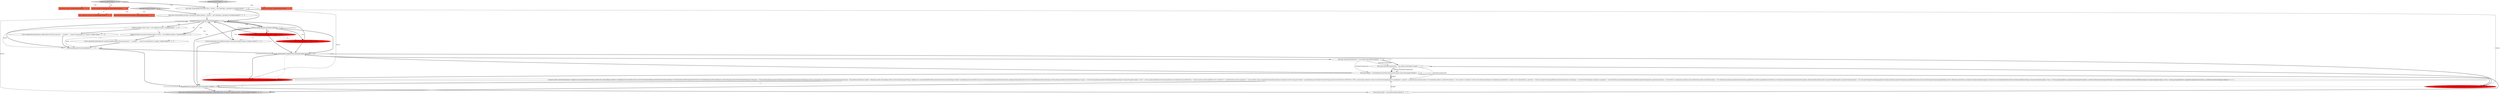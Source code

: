 digraph {
3 [style = filled, label = "return new DeleteConsumerGroupsResult(new HashMap<String,KafkaFuture<Void>>(futures))@@@56@@@['1', '0', '0']", fillcolor = red, shape = ellipse image = "AAA1AAABBB1BBB"];
9 [style = filled, label = "final long startFindCoordinatorMs = time.milliseconds()@@@17@@@['1', '1', '1']", fillcolor = white, shape = ellipse image = "AAA0AAABBB1BBB"];
13 [style = filled, label = "groupIdIsUnrepresentable(groupId)@@@5@@@['1', '1', '1']", fillcolor = white, shape = diamond image = "AAA0AAABBB1BBB"];
7 [style = filled, label = "futures.put(groupId,new KafkaFutureImpl<Void>())@@@11@@@['1', '0', '0']", fillcolor = red, shape = ellipse image = "AAA1AAABBB1BBB"];
20 [style = filled, label = "describeConsumerGroups['0', '0', '1']", fillcolor = lightgray, shape = diamond image = "AAA0AAABBB3BBB"];
6 [style = filled, label = "!futures.containsKey(groupId)@@@10@@@['1', '1', '1']", fillcolor = white, shape = diamond image = "AAA0AAABBB1BBB"];
23 [style = filled, label = "futures.put(groupId,new KafkaFutureImpl<ConsumerGroupDescription>())@@@11@@@['0', '0', '1']", fillcolor = white, shape = ellipse image = "AAA0AAABBB3BBB"];
27 [style = filled, label = "final String groupId = entry.getKey()@@@16@@@['0', '0', '1']", fillcolor = white, shape = ellipse image = "AAA0AAABBB3BBB"];
15 [style = filled, label = "Collection<String> groupIds@@@2@@@['0', '1', '0']", fillcolor = tomato, shape = box image = "AAA0AAABBB2BBB"];
4 [style = filled, label = "DeleteConsumerGroupsOptions options@@@2@@@['1', '1', '0']", fillcolor = tomato, shape = box image = "AAA0AAABBB1BBB"];
5 [style = filled, label = "final long startFindCoordinatorMs = time.milliseconds()@@@16@@@['1', '1', '0']", fillcolor = white, shape = ellipse image = "AAA0AAABBB1BBB"];
16 [style = filled, label = "return new DeleteConsumerGroupsResult(new HashMap<>(futures))@@@56@@@['0', '1', '0']", fillcolor = red, shape = ellipse image = "AAA1AAABBB2BBB"];
18 [style = filled, label = "futures.put(groupId,new KafkaFutureImpl<>())@@@11@@@['0', '1', '0']", fillcolor = red, shape = ellipse image = "AAA1AAABBB2BBB"];
8 [style = filled, label = "deleteConsumerGroups['1', '0', '0']", fillcolor = lightgray, shape = diamond image = "AAA0AAABBB1BBB"];
0 [style = filled, label = "KafkaFutureImpl<Void> future = new KafkaFutureImpl<>()@@@6@@@['1', '1', '0']", fillcolor = white, shape = ellipse image = "AAA0AAABBB1BBB"];
11 [style = filled, label = "futures.get(groupId).isCompletedExceptionally()@@@15@@@['1', '1', '0']", fillcolor = white, shape = diamond image = "AAA0AAABBB1BBB"];
14 [style = filled, label = "future.completeExceptionally(new ApiException(\"The given group id '\" + groupId + \"' cannot be represented in a request.\"))@@@7@@@['1', '1', '0']", fillcolor = white, shape = ellipse image = "AAA0AAABBB1BBB"];
21 [style = filled, label = "KafkaFutureImpl<ConsumerGroupDescription> future = new KafkaFutureImpl<>()@@@6@@@['0', '0', '1']", fillcolor = white, shape = ellipse image = "AAA0AAABBB3BBB"];
26 [style = filled, label = "final Map<String,KafkaFutureImpl<ConsumerGroupDescription>> futures = new HashMap<>(groupIds.size())@@@3@@@['0', '0', '1']", fillcolor = white, shape = ellipse image = "AAA0AAABBB3BBB"];
25 [style = filled, label = "runnable.call(new Call(\"findCoordinator\",deadline,new LeastLoadedNodeProvider()){@Override AbstractRequest.Builder createRequest(int timeoutMs){return new FindCoordinatorRequest.Builder(FindCoordinatorRequest.CoordinatorType.GROUP,groupId)}@Override void handleResponse(AbstractResponse abstractResponse){final FindCoordinatorResponse fcResponse = (FindCoordinatorResponse)abstractResponseif (handleFindCoordinatorError(fcResponse,futures.get(groupId))) returnfinal long nowDescribeConsumerGroups = time.milliseconds()final int nodeId = fcResponse.node().id()runnable.call(new Call(\"describeConsumerGroups\",deadline,new ConstantNodeIdProvider(nodeId)){@Override AbstractRequest.Builder createRequest(int timeoutMs){return new DescribeGroupsRequest.Builder(Collections.singletonList(groupId))}@Override void handleResponse(AbstractResponse abstractResponse){final DescribeGroupsResponse response = (DescribeGroupsResponse)abstractResponseKafkaFutureImpl<ConsumerGroupDescription> future = futures.get(groupId)final DescribeGroupsResponse.GroupMetadata groupMetadata = response.groups().get(groupId)final Errors groupError = groupMetadata.error()if (groupError != Errors.NONE) {future.completeExceptionally(groupError.exception())}{final String protocolType = groupMetadata.protocolType()if (protocolType.equals(ConsumerProtocol.PROTOCOL_TYPE) || protocolType.isEmpty()) {final List<DescribeGroupsResponse.GroupMember> members = groupMetadata.members()final List<MemberDescription> memberDescriptions = new ArrayList<>(members.size())for (DescribeGroupsResponse.GroupMember groupMember : members){Set<TopicPartition> partitions = Collections.emptySet()if (groupMember.memberAssignment().remaining() > 0) {final PartitionAssignor.Assignment assignment = ConsumerProtocol.deserializeAssignment(groupMember.memberAssignment().duplicate())partitions = new HashSet<>(assignment.partitions())}final MemberDescription memberDescription = new MemberDescription(groupMember.memberId(),groupMember.clientId(),groupMember.clientHost(),new MemberAssignment(partitions))memberDescriptions.add(memberDescription)}final ConsumerGroupDescription consumerGroupDescription = new ConsumerGroupDescription(groupId,protocolType.isEmpty(),memberDescriptions,groupMetadata.protocol(),ConsumerGroupState.parse(groupMetadata.state()),fcResponse.node())future.complete(consumerGroupDescription)}}}@Override void handleFailure(Throwable throwable){KafkaFutureImpl<ConsumerGroupDescription> future = futures.get(groupId)future.completeExceptionally(throwable)}},nowDescribeConsumerGroups)}@Override void handleFailure(Throwable throwable){KafkaFutureImpl<ConsumerGroupDescription> future = futures.get(groupId)future.completeExceptionally(throwable)}},startFindCoordinatorMs)@@@19@@@['0', '0', '1']", fillcolor = white, shape = ellipse image = "AAA0AAABBB3BBB"];
24 [style = filled, label = "final DescribeConsumerGroupsOptions options@@@2@@@['0', '0', '1']", fillcolor = tomato, shape = box image = "AAA0AAABBB3BBB"];
10 [style = filled, label = "futures.put(groupId,future)@@@8@@@['1', '1', '1']", fillcolor = white, shape = ellipse image = "AAA0AAABBB1BBB"];
22 [style = filled, label = "entry.getValue().isCompletedExceptionally()@@@15@@@['0', '0', '1']", fillcolor = white, shape = diamond image = "AAA0AAABBB3BBB"];
19 [style = filled, label = "return new DescribeConsumerGroupsResult(new HashMap<String,KafkaFuture<ConsumerGroupDescription>>(futures))@@@73@@@['0', '0', '1']", fillcolor = lightgray, shape = ellipse image = "AAA0AAABBB3BBB"];
12 [style = filled, label = "final long deadline = calcDeadlineMs(startFindCoordinatorMs,options.timeoutMs())@@@18@@@['1', '1', '1']", fillcolor = white, shape = ellipse image = "AAA0AAABBB1BBB"];
28 [style = filled, label = "future.completeExceptionally(new InvalidGroupIdException(\"The given group id '\" + groupId + \"' cannot be represented in a request.\"))@@@7@@@['0', '0', '1']", fillcolor = white, shape = ellipse image = "AAA0AAABBB3BBB"];
1 [style = filled, label = "Collection<String> groupIds@@@2@@@['1', '0', '0']", fillcolor = tomato, shape = box image = "AAA0AAABBB1BBB"];
17 [style = filled, label = "deleteConsumerGroups['0', '1', '0']", fillcolor = lightgray, shape = diamond image = "AAA0AAABBB2BBB"];
29 [style = filled, label = "final Collection<String> groupIds@@@2@@@['0', '0', '1']", fillcolor = tomato, shape = box image = "AAA0AAABBB3BBB"];
2 [style = filled, label = "final Map<String,KafkaFutureImpl<Void>> futures = new HashMap<>(groupIds.size())@@@3@@@['1', '1', '0']", fillcolor = white, shape = ellipse image = "AAA0AAABBB1BBB"];
7->13 [style = bold, label=""];
10->22 [style = bold, label=""];
11->16 [style = bold, label=""];
9->25 [style = solid, label="startFindCoordinatorMs"];
5->9 [style = solid, label="startFindCoordinatorMs"];
7->11 [style = bold, label=""];
7->23 [style = dashed, label="0"];
13->28 [style = dotted, label="true"];
28->10 [style = bold, label=""];
5->12 [style = solid, label="startFindCoordinatorMs"];
5->9 [style = bold, label=""];
25->22 [style = bold, label=""];
22->19 [style = bold, label=""];
13->6 [style = dotted, label="false"];
6->22 [style = bold, label=""];
20->24 [style = dotted, label="true"];
20->26 [style = bold, label=""];
17->4 [style = dotted, label="true"];
6->18 [style = bold, label=""];
6->23 [style = bold, label=""];
2->3 [style = solid, label="futures"];
9->12 [style = solid, label="deadline"];
14->28 [style = dashed, label="0"];
18->11 [style = bold, label=""];
27->9 [style = bold, label=""];
12->11 [style = bold, label=""];
11->22 [style = dashed, label="0"];
6->23 [style = dotted, label="true"];
14->10 [style = bold, label=""];
12->16 [style = bold, label=""];
13->10 [style = dotted, label="true"];
0->10 [style = solid, label="future"];
8->4 [style = dotted, label="true"];
26->13 [style = bold, label=""];
21->28 [style = bold, label=""];
9->12 [style = solid, label="startFindCoordinatorMs"];
2->13 [style = bold, label=""];
3->19 [style = dashed, label="0"];
12->25 [style = solid, label="deadline"];
8->1 [style = dotted, label="true"];
11->5 [style = bold, label=""];
0->14 [style = bold, label=""];
23->22 [style = bold, label=""];
6->18 [style = dotted, label="true"];
26->19 [style = solid, label="futures"];
17->15 [style = dotted, label="true"];
17->2 [style = bold, label=""];
10->13 [style = bold, label=""];
8->2 [style = bold, label=""];
11->3 [style = bold, label=""];
23->13 [style = bold, label=""];
22->27 [style = bold, label=""];
27->25 [style = solid, label="groupId"];
12->25 [style = bold, label=""];
13->0 [style = dotted, label="true"];
6->11 [style = bold, label=""];
6->13 [style = bold, label=""];
13->21 [style = dotted, label="true"];
20->29 [style = dotted, label="true"];
0->21 [style = dashed, label="0"];
25->19 [style = bold, label=""];
18->13 [style = bold, label=""];
6->7 [style = dotted, label="true"];
12->3 [style = bold, label=""];
9->12 [style = bold, label=""];
13->6 [style = bold, label=""];
21->10 [style = solid, label="future"];
6->7 [style = bold, label=""];
7->18 [style = dashed, label="0"];
13->21 [style = bold, label=""];
13->14 [style = dotted, label="true"];
4->29 [style = dashed, label="0"];
2->26 [style = dashed, label="0"];
3->16 [style = dashed, label="0"];
13->0 [style = bold, label=""];
2->16 [style = solid, label="futures"];
10->11 [style = bold, label=""];
}
